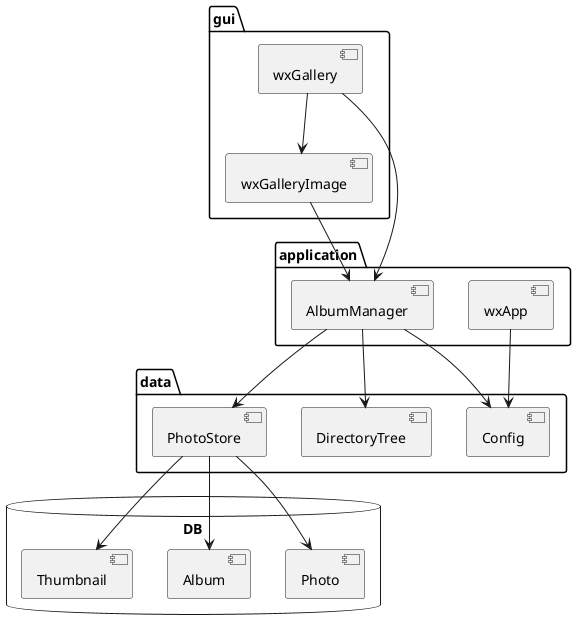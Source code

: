 @startuml
'https://plantuml.com/component-diagram

package "gui"{
    component wxGallery as gallery
    component wxGalleryImage as image
}

package "application"{
    component wxApp as app
    component AlbumManager as manager
}

package "data"{
    component DirectoryTree as tree
    component PhotoStore as store
    component Config as config
}

database "DB"{
    component Photo as model_photo
    component Album as model_album
    component Thumbnail as model_thumbnail
}



app --> config

gallery --> image
gallery --> manager
image --> manager

manager --> store
manager --> tree
manager --> config

store --> model_photo
store --> model_album
store --> model_thumbnail

@enduml